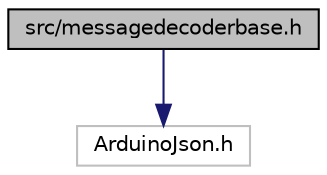 digraph "src/messagedecoderbase.h"
{
 // LATEX_PDF_SIZE
  edge [fontname="Helvetica",fontsize="10",labelfontname="Helvetica",labelfontsize="10"];
  node [fontname="Helvetica",fontsize="10",shape=record];
  Node1 [label="src/messagedecoderbase.h",height=0.2,width=0.4,color="black", fillcolor="grey75", style="filled", fontcolor="black",tooltip="This file contains information regaurding the base class message parser."];
  Node1 -> Node2 [color="midnightblue",fontsize="10",style="solid",fontname="Helvetica"];
  Node2 [label="ArduinoJson.h",height=0.2,width=0.4,color="grey75", fillcolor="white", style="filled",tooltip=" "];
}
